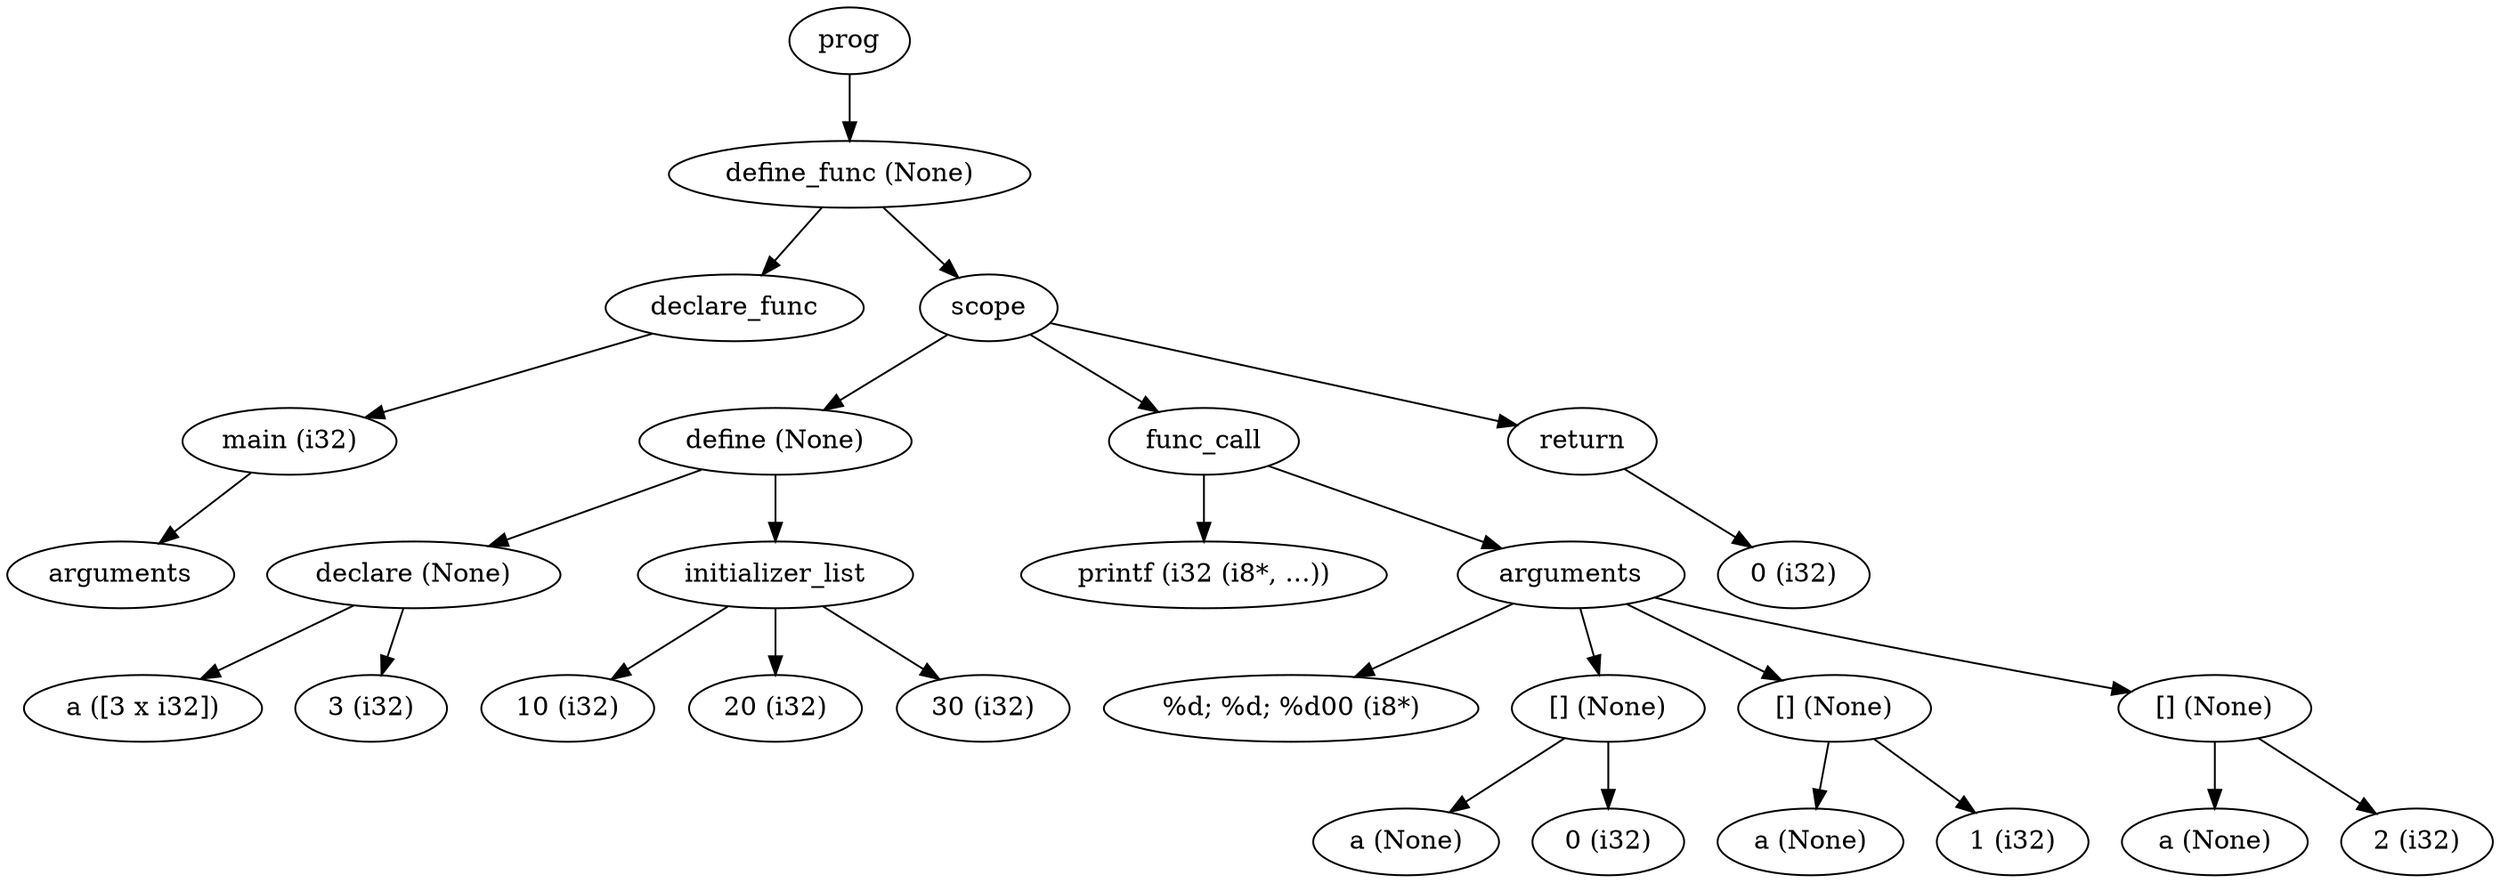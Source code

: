 digraph AST {
	node0[label="prog"]
	node1[label="define_func (None)"]
	node0->node1
	node2[label="declare_func"]
	node1->node2
	node3[label="main (i32)"]
	node2->node3
	node4[label="arguments"]
	node3->node4
	node5[label="scope"]
	node1->node5
	node6[label="define (None)"]
	node5->node6
	node7[label="declare (None)"]
	node6->node7
	node8[label="a ([3 x i32])"]
	node7->node8
	node9[label="3 (i32)"]
	node7->node9
	node10[label="initializer_list"]
	node6->node10
	node11[label="10 (i32)"]
	node10->node11
	node12[label="20 (i32)"]
	node10->node12
	node13[label="30 (i32)"]
	node10->node13
	node14[label="func_call"]
	node5->node14
	node15[label="printf (i32 (i8*, ...))"]
	node14->node15
	node16[label="arguments"]
	node14->node16
	node17[label="%d; %d; %d\00 (i8*)"]
	node16->node17
	node18[label="[] (None)"]
	node16->node18
	node19[label="a (None)"]
	node18->node19
	node20[label="0 (i32)"]
	node18->node20
	node21[label="[] (None)"]
	node16->node21
	node22[label="a (None)"]
	node21->node22
	node23[label="1 (i32)"]
	node21->node23
	node24[label="[] (None)"]
	node16->node24
	node25[label="a (None)"]
	node24->node25
	node26[label="2 (i32)"]
	node24->node26
	node27[label="return"]
	node5->node27
	node28[label="0 (i32)"]
	node27->node28
}